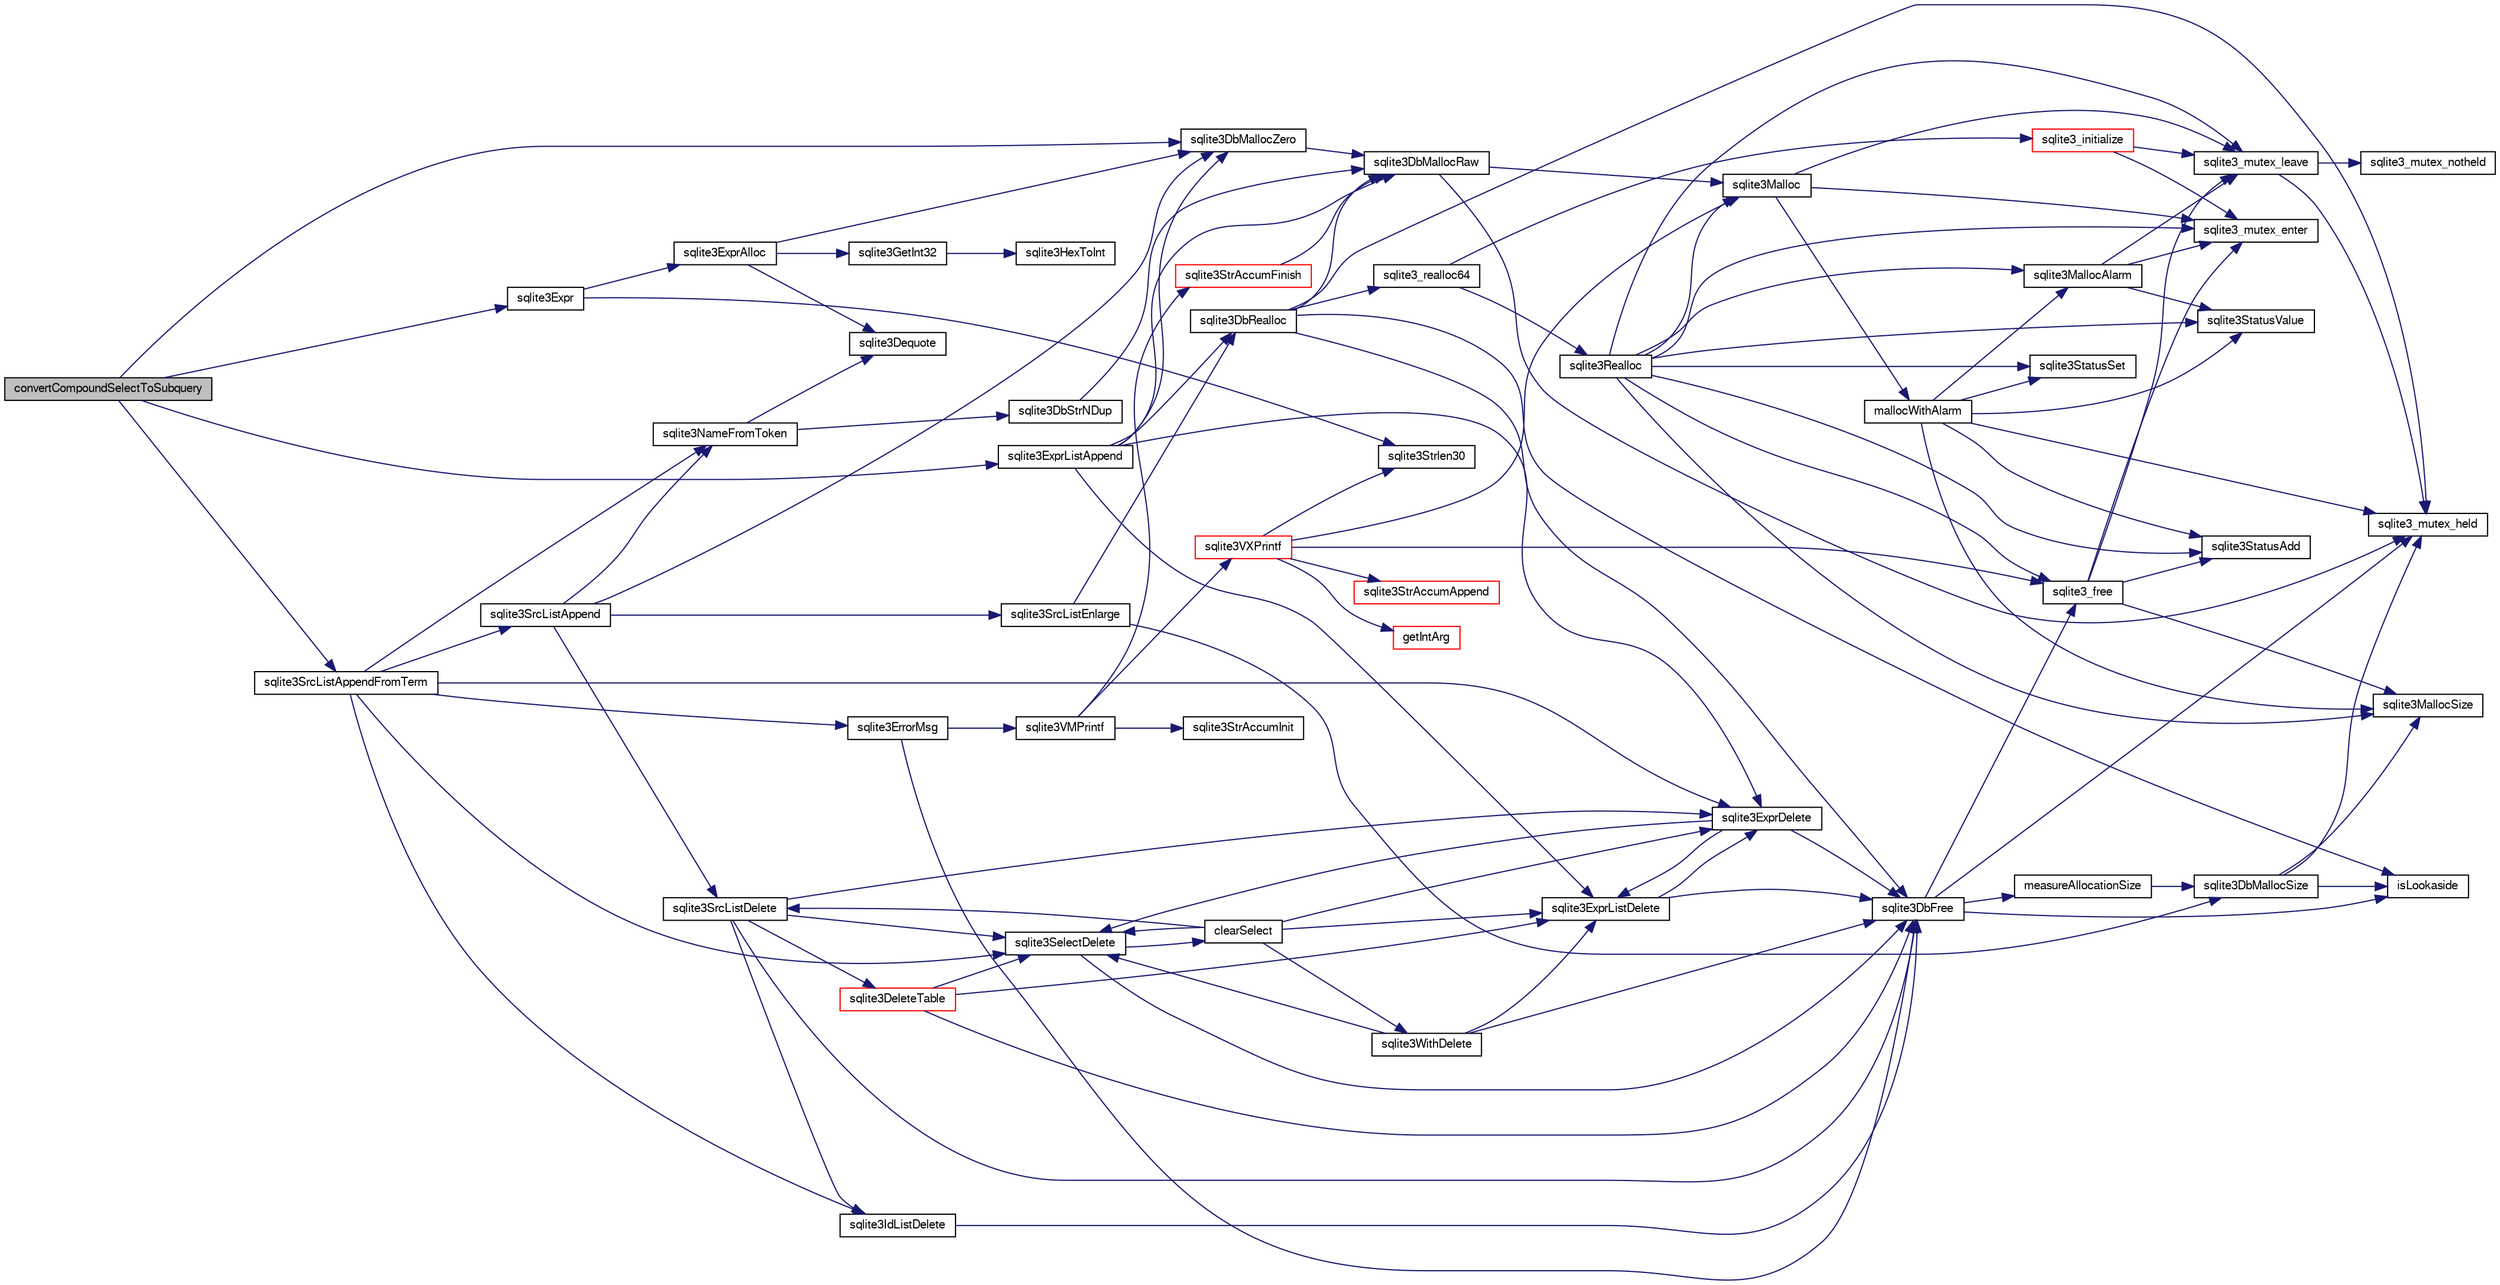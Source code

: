 digraph "convertCompoundSelectToSubquery"
{
  edge [fontname="FreeSans",fontsize="10",labelfontname="FreeSans",labelfontsize="10"];
  node [fontname="FreeSans",fontsize="10",shape=record];
  rankdir="LR";
  Node71357 [label="convertCompoundSelectToSubquery",height=0.2,width=0.4,color="black", fillcolor="grey75", style="filled", fontcolor="black"];
  Node71357 -> Node71358 [color="midnightblue",fontsize="10",style="solid",fontname="FreeSans"];
  Node71358 [label="sqlite3DbMallocZero",height=0.2,width=0.4,color="black", fillcolor="white", style="filled",URL="$sqlite3_8c.html#a49cfebac9d6067a03442c92af73f33e4"];
  Node71358 -> Node71359 [color="midnightblue",fontsize="10",style="solid",fontname="FreeSans"];
  Node71359 [label="sqlite3DbMallocRaw",height=0.2,width=0.4,color="black", fillcolor="white", style="filled",URL="$sqlite3_8c.html#abbe8be0cf7175e11ddc3e2218fad924e"];
  Node71359 -> Node71360 [color="midnightblue",fontsize="10",style="solid",fontname="FreeSans"];
  Node71360 [label="sqlite3_mutex_held",height=0.2,width=0.4,color="black", fillcolor="white", style="filled",URL="$sqlite3_8c.html#acf77da68932b6bc163c5e68547ecc3e7"];
  Node71359 -> Node71361 [color="midnightblue",fontsize="10",style="solid",fontname="FreeSans"];
  Node71361 [label="sqlite3Malloc",height=0.2,width=0.4,color="black", fillcolor="white", style="filled",URL="$sqlite3_8c.html#a361a2eaa846b1885f123abe46f5d8b2b"];
  Node71361 -> Node71362 [color="midnightblue",fontsize="10",style="solid",fontname="FreeSans"];
  Node71362 [label="sqlite3_mutex_enter",height=0.2,width=0.4,color="black", fillcolor="white", style="filled",URL="$sqlite3_8c.html#a1c12cde690bd89f104de5cbad12a6bf5"];
  Node71361 -> Node71363 [color="midnightblue",fontsize="10",style="solid",fontname="FreeSans"];
  Node71363 [label="mallocWithAlarm",height=0.2,width=0.4,color="black", fillcolor="white", style="filled",URL="$sqlite3_8c.html#ab070d5cf8e48ec8a6a43cf025d48598b"];
  Node71363 -> Node71360 [color="midnightblue",fontsize="10",style="solid",fontname="FreeSans"];
  Node71363 -> Node71364 [color="midnightblue",fontsize="10",style="solid",fontname="FreeSans"];
  Node71364 [label="sqlite3StatusSet",height=0.2,width=0.4,color="black", fillcolor="white", style="filled",URL="$sqlite3_8c.html#afec7586c01fcb5ea17dc9d7725a589d9"];
  Node71363 -> Node71365 [color="midnightblue",fontsize="10",style="solid",fontname="FreeSans"];
  Node71365 [label="sqlite3StatusValue",height=0.2,width=0.4,color="black", fillcolor="white", style="filled",URL="$sqlite3_8c.html#a30b8ac296c6e200c1fa57708d52c6ef6"];
  Node71363 -> Node71366 [color="midnightblue",fontsize="10",style="solid",fontname="FreeSans"];
  Node71366 [label="sqlite3MallocAlarm",height=0.2,width=0.4,color="black", fillcolor="white", style="filled",URL="$sqlite3_8c.html#ada66988e8471d1198f3219c062377508"];
  Node71366 -> Node71365 [color="midnightblue",fontsize="10",style="solid",fontname="FreeSans"];
  Node71366 -> Node71367 [color="midnightblue",fontsize="10",style="solid",fontname="FreeSans"];
  Node71367 [label="sqlite3_mutex_leave",height=0.2,width=0.4,color="black", fillcolor="white", style="filled",URL="$sqlite3_8c.html#a5838d235601dbd3c1fa993555c6bcc93"];
  Node71367 -> Node71360 [color="midnightblue",fontsize="10",style="solid",fontname="FreeSans"];
  Node71367 -> Node71368 [color="midnightblue",fontsize="10",style="solid",fontname="FreeSans"];
  Node71368 [label="sqlite3_mutex_notheld",height=0.2,width=0.4,color="black", fillcolor="white", style="filled",URL="$sqlite3_8c.html#a83967c837c1c000d3b5adcfaa688f5dc"];
  Node71366 -> Node71362 [color="midnightblue",fontsize="10",style="solid",fontname="FreeSans"];
  Node71363 -> Node71369 [color="midnightblue",fontsize="10",style="solid",fontname="FreeSans"];
  Node71369 [label="sqlite3MallocSize",height=0.2,width=0.4,color="black", fillcolor="white", style="filled",URL="$sqlite3_8c.html#acf5d2a5f35270bafb050bd2def576955"];
  Node71363 -> Node71370 [color="midnightblue",fontsize="10",style="solid",fontname="FreeSans"];
  Node71370 [label="sqlite3StatusAdd",height=0.2,width=0.4,color="black", fillcolor="white", style="filled",URL="$sqlite3_8c.html#afa029f93586aeab4cc85360905dae9cd"];
  Node71361 -> Node71367 [color="midnightblue",fontsize="10",style="solid",fontname="FreeSans"];
  Node71357 -> Node71371 [color="midnightblue",fontsize="10",style="solid",fontname="FreeSans"];
  Node71371 [label="sqlite3SrcListAppendFromTerm",height=0.2,width=0.4,color="black", fillcolor="white", style="filled",URL="$sqlite3_8c.html#ac5a48dfc8b87c7d09fa9928e1cbda9bf"];
  Node71371 -> Node71372 [color="midnightblue",fontsize="10",style="solid",fontname="FreeSans"];
  Node71372 [label="sqlite3ErrorMsg",height=0.2,width=0.4,color="black", fillcolor="white", style="filled",URL="$sqlite3_8c.html#aee2798e173651adae0f9c85469f3457d"];
  Node71372 -> Node71373 [color="midnightblue",fontsize="10",style="solid",fontname="FreeSans"];
  Node71373 [label="sqlite3VMPrintf",height=0.2,width=0.4,color="black", fillcolor="white", style="filled",URL="$sqlite3_8c.html#a05535d0982ef06fbc2ee8195ebbae689"];
  Node71373 -> Node71374 [color="midnightblue",fontsize="10",style="solid",fontname="FreeSans"];
  Node71374 [label="sqlite3StrAccumInit",height=0.2,width=0.4,color="black", fillcolor="white", style="filled",URL="$sqlite3_8c.html#aabf95e113b9d54d519cd15a56215f560"];
  Node71373 -> Node71375 [color="midnightblue",fontsize="10",style="solid",fontname="FreeSans"];
  Node71375 [label="sqlite3VXPrintf",height=0.2,width=0.4,color="red", fillcolor="white", style="filled",URL="$sqlite3_8c.html#a63c25806c9bd4a2b76f9a0eb232c6bde"];
  Node71375 -> Node71376 [color="midnightblue",fontsize="10",style="solid",fontname="FreeSans"];
  Node71376 [label="sqlite3StrAccumAppend",height=0.2,width=0.4,color="red", fillcolor="white", style="filled",URL="$sqlite3_8c.html#a56664fa33def33c5a5245b623441d5e0"];
  Node71375 -> Node71636 [color="midnightblue",fontsize="10",style="solid",fontname="FreeSans"];
  Node71636 [label="getIntArg",height=0.2,width=0.4,color="red", fillcolor="white", style="filled",URL="$sqlite3_8c.html#abff258963dbd9205fb299851a64c67be"];
  Node71375 -> Node71361 [color="midnightblue",fontsize="10",style="solid",fontname="FreeSans"];
  Node71375 -> Node71449 [color="midnightblue",fontsize="10",style="solid",fontname="FreeSans"];
  Node71449 [label="sqlite3Strlen30",height=0.2,width=0.4,color="black", fillcolor="white", style="filled",URL="$sqlite3_8c.html#a3dcd80ba41f1a308193dee74857b62a7"];
  Node71375 -> Node71385 [color="midnightblue",fontsize="10",style="solid",fontname="FreeSans"];
  Node71385 [label="sqlite3_free",height=0.2,width=0.4,color="black", fillcolor="white", style="filled",URL="$sqlite3_8c.html#a6552349e36a8a691af5487999ab09519"];
  Node71385 -> Node71362 [color="midnightblue",fontsize="10",style="solid",fontname="FreeSans"];
  Node71385 -> Node71370 [color="midnightblue",fontsize="10",style="solid",fontname="FreeSans"];
  Node71385 -> Node71369 [color="midnightblue",fontsize="10",style="solid",fontname="FreeSans"];
  Node71385 -> Node71367 [color="midnightblue",fontsize="10",style="solid",fontname="FreeSans"];
  Node71373 -> Node71413 [color="midnightblue",fontsize="10",style="solid",fontname="FreeSans"];
  Node71413 [label="sqlite3StrAccumFinish",height=0.2,width=0.4,color="red", fillcolor="white", style="filled",URL="$sqlite3_8c.html#adb7f26b10ac1b847db6f000ef4c2e2ba"];
  Node71413 -> Node71359 [color="midnightblue",fontsize="10",style="solid",fontname="FreeSans"];
  Node71372 -> Node71381 [color="midnightblue",fontsize="10",style="solid",fontname="FreeSans"];
  Node71381 [label="sqlite3DbFree",height=0.2,width=0.4,color="black", fillcolor="white", style="filled",URL="$sqlite3_8c.html#ac70ab821a6607b4a1b909582dc37a069"];
  Node71381 -> Node71360 [color="midnightblue",fontsize="10",style="solid",fontname="FreeSans"];
  Node71381 -> Node71382 [color="midnightblue",fontsize="10",style="solid",fontname="FreeSans"];
  Node71382 [label="measureAllocationSize",height=0.2,width=0.4,color="black", fillcolor="white", style="filled",URL="$sqlite3_8c.html#a45731e644a22fdb756e2b6337224217a"];
  Node71382 -> Node71383 [color="midnightblue",fontsize="10",style="solid",fontname="FreeSans"];
  Node71383 [label="sqlite3DbMallocSize",height=0.2,width=0.4,color="black", fillcolor="white", style="filled",URL="$sqlite3_8c.html#aa397e5a8a03495203a0767abf0a71f86"];
  Node71383 -> Node71369 [color="midnightblue",fontsize="10",style="solid",fontname="FreeSans"];
  Node71383 -> Node71360 [color="midnightblue",fontsize="10",style="solid",fontname="FreeSans"];
  Node71383 -> Node71384 [color="midnightblue",fontsize="10",style="solid",fontname="FreeSans"];
  Node71384 [label="isLookaside",height=0.2,width=0.4,color="black", fillcolor="white", style="filled",URL="$sqlite3_8c.html#a770fa05ff9717b75e16f4d968a77b897"];
  Node71381 -> Node71384 [color="midnightblue",fontsize="10",style="solid",fontname="FreeSans"];
  Node71381 -> Node71385 [color="midnightblue",fontsize="10",style="solid",fontname="FreeSans"];
  Node71371 -> Node71642 [color="midnightblue",fontsize="10",style="solid",fontname="FreeSans"];
  Node71642 [label="sqlite3SrcListAppend",height=0.2,width=0.4,color="black", fillcolor="white", style="filled",URL="$sqlite3_8c.html#a2d72a77bc508ef9a3e4a7f9af34d4fce"];
  Node71642 -> Node71358 [color="midnightblue",fontsize="10",style="solid",fontname="FreeSans"];
  Node71642 -> Node71643 [color="midnightblue",fontsize="10",style="solid",fontname="FreeSans"];
  Node71643 [label="sqlite3SrcListEnlarge",height=0.2,width=0.4,color="black", fillcolor="white", style="filled",URL="$sqlite3_8c.html#aac45cc6a2a4e23a49a88ff54b09b5a2b"];
  Node71643 -> Node71386 [color="midnightblue",fontsize="10",style="solid",fontname="FreeSans"];
  Node71386 [label="sqlite3DbRealloc",height=0.2,width=0.4,color="black", fillcolor="white", style="filled",URL="$sqlite3_8c.html#ae028f4902a9d29bcaf310ff289ee87dc"];
  Node71386 -> Node71360 [color="midnightblue",fontsize="10",style="solid",fontname="FreeSans"];
  Node71386 -> Node71359 [color="midnightblue",fontsize="10",style="solid",fontname="FreeSans"];
  Node71386 -> Node71384 [color="midnightblue",fontsize="10",style="solid",fontname="FreeSans"];
  Node71386 -> Node71381 [color="midnightblue",fontsize="10",style="solid",fontname="FreeSans"];
  Node71386 -> Node71387 [color="midnightblue",fontsize="10",style="solid",fontname="FreeSans"];
  Node71387 [label="sqlite3_realloc64",height=0.2,width=0.4,color="black", fillcolor="white", style="filled",URL="$sqlite3_8c.html#a3765a714077ee547e811034236dc9ecd"];
  Node71387 -> Node71388 [color="midnightblue",fontsize="10",style="solid",fontname="FreeSans"];
  Node71388 [label="sqlite3_initialize",height=0.2,width=0.4,color="red", fillcolor="white", style="filled",URL="$sqlite3_8c.html#ab0c0ee2d5d4cf8b28e9572296a8861df"];
  Node71388 -> Node71362 [color="midnightblue",fontsize="10",style="solid",fontname="FreeSans"];
  Node71388 -> Node71367 [color="midnightblue",fontsize="10",style="solid",fontname="FreeSans"];
  Node71387 -> Node71564 [color="midnightblue",fontsize="10",style="solid",fontname="FreeSans"];
  Node71564 [label="sqlite3Realloc",height=0.2,width=0.4,color="black", fillcolor="white", style="filled",URL="$sqlite3_8c.html#ad53aefdfc088f622e23ffe838201fe22"];
  Node71564 -> Node71361 [color="midnightblue",fontsize="10",style="solid",fontname="FreeSans"];
  Node71564 -> Node71385 [color="midnightblue",fontsize="10",style="solid",fontname="FreeSans"];
  Node71564 -> Node71369 [color="midnightblue",fontsize="10",style="solid",fontname="FreeSans"];
  Node71564 -> Node71362 [color="midnightblue",fontsize="10",style="solid",fontname="FreeSans"];
  Node71564 -> Node71364 [color="midnightblue",fontsize="10",style="solid",fontname="FreeSans"];
  Node71564 -> Node71365 [color="midnightblue",fontsize="10",style="solid",fontname="FreeSans"];
  Node71564 -> Node71366 [color="midnightblue",fontsize="10",style="solid",fontname="FreeSans"];
  Node71564 -> Node71370 [color="midnightblue",fontsize="10",style="solid",fontname="FreeSans"];
  Node71564 -> Node71367 [color="midnightblue",fontsize="10",style="solid",fontname="FreeSans"];
  Node71643 -> Node71383 [color="midnightblue",fontsize="10",style="solid",fontname="FreeSans"];
  Node71642 -> Node71644 [color="midnightblue",fontsize="10",style="solid",fontname="FreeSans"];
  Node71644 [label="sqlite3SrcListDelete",height=0.2,width=0.4,color="black", fillcolor="white", style="filled",URL="$sqlite3_8c.html#acc250a3e5e7fd8889a16a9f28e3e7312"];
  Node71644 -> Node71381 [color="midnightblue",fontsize="10",style="solid",fontname="FreeSans"];
  Node71644 -> Node71645 [color="midnightblue",fontsize="10",style="solid",fontname="FreeSans"];
  Node71645 [label="sqlite3DeleteTable",height=0.2,width=0.4,color="red", fillcolor="white", style="filled",URL="$sqlite3_8c.html#a7fd3d507375a381a3807f92735318973"];
  Node71645 -> Node71381 [color="midnightblue",fontsize="10",style="solid",fontname="FreeSans"];
  Node71645 -> Node71686 [color="midnightblue",fontsize="10",style="solid",fontname="FreeSans"];
  Node71686 [label="sqlite3SelectDelete",height=0.2,width=0.4,color="black", fillcolor="white", style="filled",URL="$sqlite3_8c.html#a0f56959f0acac85496744f0d068854a0"];
  Node71686 -> Node71687 [color="midnightblue",fontsize="10",style="solid",fontname="FreeSans"];
  Node71687 [label="clearSelect",height=0.2,width=0.4,color="black", fillcolor="white", style="filled",URL="$sqlite3_8c.html#ac083bac4f2f02c26aa02fc24ca8c2dd9"];
  Node71687 -> Node71688 [color="midnightblue",fontsize="10",style="solid",fontname="FreeSans"];
  Node71688 [label="sqlite3ExprListDelete",height=0.2,width=0.4,color="black", fillcolor="white", style="filled",URL="$sqlite3_8c.html#ae9cd46eac81e86a04ed8c09b99fc3c10"];
  Node71688 -> Node71689 [color="midnightblue",fontsize="10",style="solid",fontname="FreeSans"];
  Node71689 [label="sqlite3ExprDelete",height=0.2,width=0.4,color="black", fillcolor="white", style="filled",URL="$sqlite3_8c.html#ae4e21ab5918e0428fbaa9e615dceb309"];
  Node71689 -> Node71381 [color="midnightblue",fontsize="10",style="solid",fontname="FreeSans"];
  Node71689 -> Node71686 [color="midnightblue",fontsize="10",style="solid",fontname="FreeSans"];
  Node71689 -> Node71688 [color="midnightblue",fontsize="10",style="solid",fontname="FreeSans"];
  Node71688 -> Node71381 [color="midnightblue",fontsize="10",style="solid",fontname="FreeSans"];
  Node71687 -> Node71644 [color="midnightblue",fontsize="10",style="solid",fontname="FreeSans"];
  Node71687 -> Node71689 [color="midnightblue",fontsize="10",style="solid",fontname="FreeSans"];
  Node71687 -> Node71686 [color="midnightblue",fontsize="10",style="solid",fontname="FreeSans"];
  Node71687 -> Node71690 [color="midnightblue",fontsize="10",style="solid",fontname="FreeSans"];
  Node71690 [label="sqlite3WithDelete",height=0.2,width=0.4,color="black", fillcolor="white", style="filled",URL="$sqlite3_8c.html#a17d9ea3de76b5d740b422ea9b4fe3abb"];
  Node71690 -> Node71688 [color="midnightblue",fontsize="10",style="solid",fontname="FreeSans"];
  Node71690 -> Node71686 [color="midnightblue",fontsize="10",style="solid",fontname="FreeSans"];
  Node71690 -> Node71381 [color="midnightblue",fontsize="10",style="solid",fontname="FreeSans"];
  Node71686 -> Node71381 [color="midnightblue",fontsize="10",style="solid",fontname="FreeSans"];
  Node71645 -> Node71688 [color="midnightblue",fontsize="10",style="solid",fontname="FreeSans"];
  Node71644 -> Node71686 [color="midnightblue",fontsize="10",style="solid",fontname="FreeSans"];
  Node71644 -> Node71689 [color="midnightblue",fontsize="10",style="solid",fontname="FreeSans"];
  Node71644 -> Node71691 [color="midnightblue",fontsize="10",style="solid",fontname="FreeSans"];
  Node71691 [label="sqlite3IdListDelete",height=0.2,width=0.4,color="black", fillcolor="white", style="filled",URL="$sqlite3_8c.html#a38bea53ea789e86289ca600ff6010f73"];
  Node71691 -> Node71381 [color="midnightblue",fontsize="10",style="solid",fontname="FreeSans"];
  Node71642 -> Node72315 [color="midnightblue",fontsize="10",style="solid",fontname="FreeSans"];
  Node72315 [label="sqlite3NameFromToken",height=0.2,width=0.4,color="black", fillcolor="white", style="filled",URL="$sqlite3_8c.html#a6ba4248ee912d7f5a7a898c5ae46e808"];
  Node72315 -> Node71627 [color="midnightblue",fontsize="10",style="solid",fontname="FreeSans"];
  Node71627 [label="sqlite3DbStrNDup",height=0.2,width=0.4,color="black", fillcolor="white", style="filled",URL="$sqlite3_8c.html#a48e8c757f70cba60fe83ce00ad8de713"];
  Node71627 -> Node71359 [color="midnightblue",fontsize="10",style="solid",fontname="FreeSans"];
  Node72315 -> Node71628 [color="midnightblue",fontsize="10",style="solid",fontname="FreeSans"];
  Node71628 [label="sqlite3Dequote",height=0.2,width=0.4,color="black", fillcolor="white", style="filled",URL="$sqlite3_8c.html#a7b0ccb71d60de662cbb09755454dee5d"];
  Node71371 -> Node72315 [color="midnightblue",fontsize="10",style="solid",fontname="FreeSans"];
  Node71371 -> Node71689 [color="midnightblue",fontsize="10",style="solid",fontname="FreeSans"];
  Node71371 -> Node71691 [color="midnightblue",fontsize="10",style="solid",fontname="FreeSans"];
  Node71371 -> Node71686 [color="midnightblue",fontsize="10",style="solid",fontname="FreeSans"];
  Node71357 -> Node72316 [color="midnightblue",fontsize="10",style="solid",fontname="FreeSans"];
  Node72316 [label="sqlite3ExprListAppend",height=0.2,width=0.4,color="black", fillcolor="white", style="filled",URL="$sqlite3_8c.html#a2c227f0b97e0e31b120c702fae2b7409"];
  Node72316 -> Node71358 [color="midnightblue",fontsize="10",style="solid",fontname="FreeSans"];
  Node72316 -> Node71359 [color="midnightblue",fontsize="10",style="solid",fontname="FreeSans"];
  Node72316 -> Node71386 [color="midnightblue",fontsize="10",style="solid",fontname="FreeSans"];
  Node72316 -> Node71689 [color="midnightblue",fontsize="10",style="solid",fontname="FreeSans"];
  Node72316 -> Node71688 [color="midnightblue",fontsize="10",style="solid",fontname="FreeSans"];
  Node71357 -> Node72317 [color="midnightblue",fontsize="10",style="solid",fontname="FreeSans"];
  Node72317 [label="sqlite3Expr",height=0.2,width=0.4,color="black", fillcolor="white", style="filled",URL="$sqlite3_8c.html#a790d28ff2bd0d13725c692e0c4ed7105"];
  Node72317 -> Node71449 [color="midnightblue",fontsize="10",style="solid",fontname="FreeSans"];
  Node72317 -> Node72318 [color="midnightblue",fontsize="10",style="solid",fontname="FreeSans"];
  Node72318 [label="sqlite3ExprAlloc",height=0.2,width=0.4,color="black", fillcolor="white", style="filled",URL="$sqlite3_8c.html#a7f1c54604acd48617bd41d26f5db776d"];
  Node72318 -> Node71914 [color="midnightblue",fontsize="10",style="solid",fontname="FreeSans"];
  Node71914 [label="sqlite3GetInt32",height=0.2,width=0.4,color="black", fillcolor="white", style="filled",URL="$sqlite3_8c.html#a5f876209b4343549fc9224cd11c70928"];
  Node71914 -> Node71915 [color="midnightblue",fontsize="10",style="solid",fontname="FreeSans"];
  Node71915 [label="sqlite3HexToInt",height=0.2,width=0.4,color="black", fillcolor="white", style="filled",URL="$sqlite3_8c.html#ae3802c77b18399c03c8c9f973ff47239"];
  Node72318 -> Node71358 [color="midnightblue",fontsize="10",style="solid",fontname="FreeSans"];
  Node72318 -> Node71628 [color="midnightblue",fontsize="10",style="solid",fontname="FreeSans"];
}
